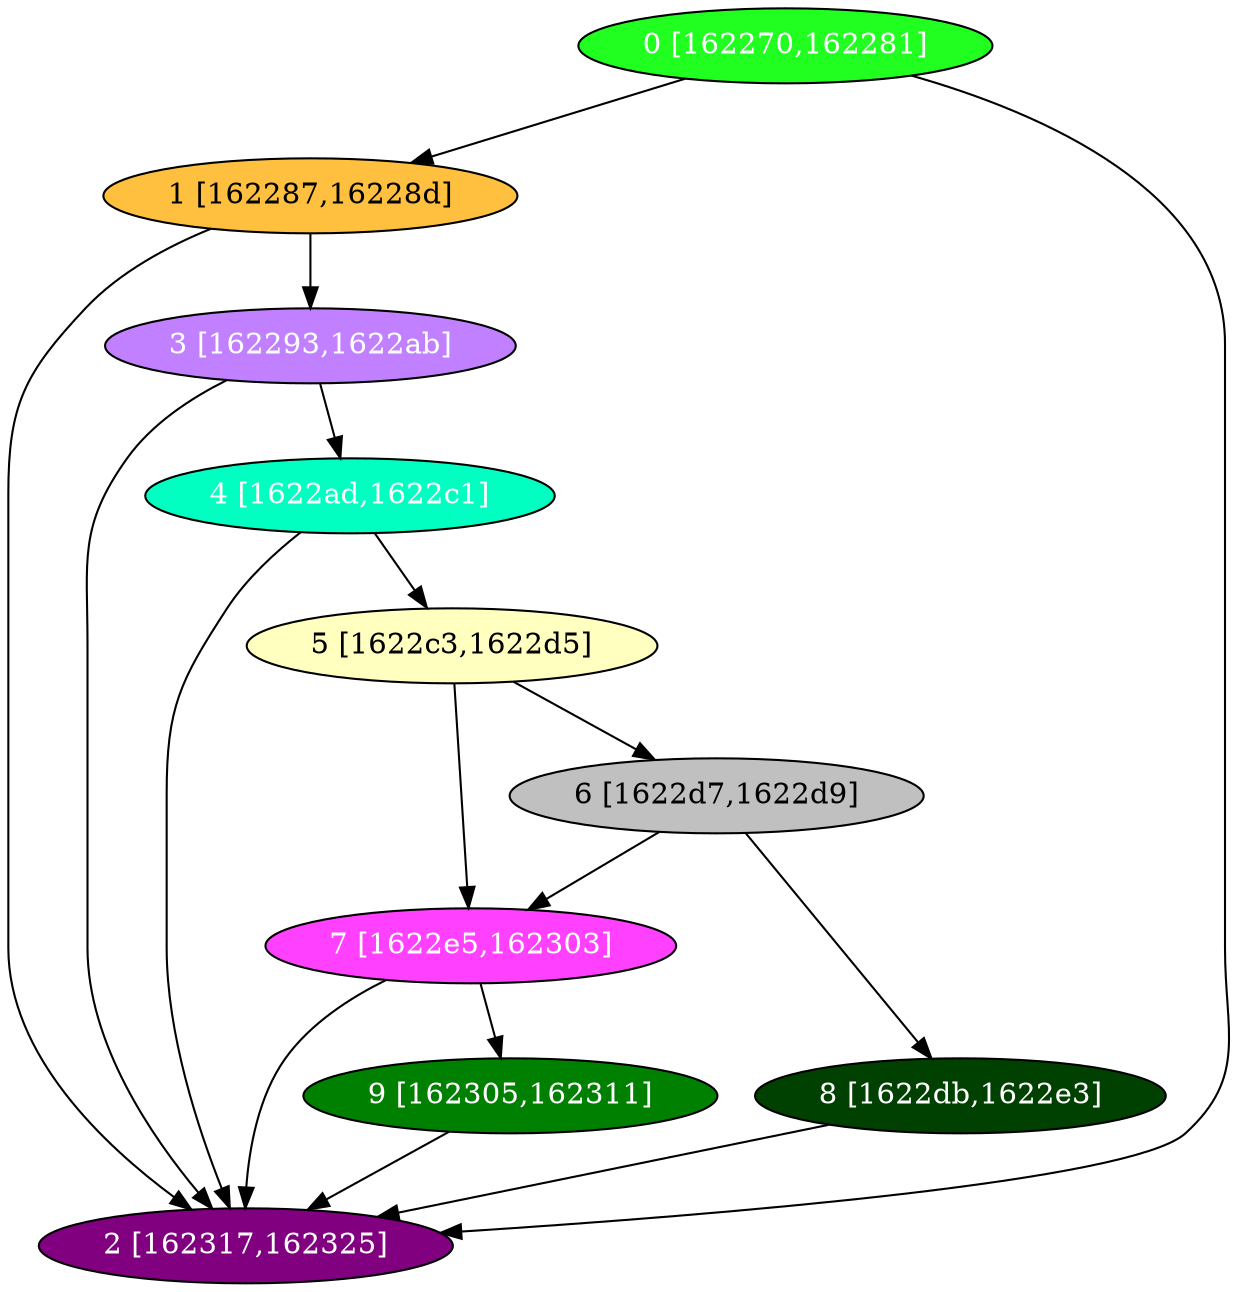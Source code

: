 diGraph libnss3{
	libnss3_0  [style=filled fillcolor="#20FF20" fontcolor="#ffffff" shape=oval label="0 [162270,162281]"]
	libnss3_1  [style=filled fillcolor="#FFC040" fontcolor="#000000" shape=oval label="1 [162287,16228d]"]
	libnss3_2  [style=filled fillcolor="#800080" fontcolor="#ffffff" shape=oval label="2 [162317,162325]"]
	libnss3_3  [style=filled fillcolor="#C080FF" fontcolor="#ffffff" shape=oval label="3 [162293,1622ab]"]
	libnss3_4  [style=filled fillcolor="#00FFC0" fontcolor="#ffffff" shape=oval label="4 [1622ad,1622c1]"]
	libnss3_5  [style=filled fillcolor="#FFFFC0" fontcolor="#000000" shape=oval label="5 [1622c3,1622d5]"]
	libnss3_6  [style=filled fillcolor="#C0C0C0" fontcolor="#000000" shape=oval label="6 [1622d7,1622d9]"]
	libnss3_7  [style=filled fillcolor="#FF40FF" fontcolor="#ffffff" shape=oval label="7 [1622e5,162303]"]
	libnss3_8  [style=filled fillcolor="#004000" fontcolor="#ffffff" shape=oval label="8 [1622db,1622e3]"]
	libnss3_9  [style=filled fillcolor="#008000" fontcolor="#ffffff" shape=oval label="9 [162305,162311]"]

	libnss3_0 -> libnss3_1
	libnss3_0 -> libnss3_2
	libnss3_1 -> libnss3_2
	libnss3_1 -> libnss3_3
	libnss3_3 -> libnss3_2
	libnss3_3 -> libnss3_4
	libnss3_4 -> libnss3_2
	libnss3_4 -> libnss3_5
	libnss3_5 -> libnss3_6
	libnss3_5 -> libnss3_7
	libnss3_6 -> libnss3_7
	libnss3_6 -> libnss3_8
	libnss3_7 -> libnss3_2
	libnss3_7 -> libnss3_9
	libnss3_8 -> libnss3_2
	libnss3_9 -> libnss3_2
}